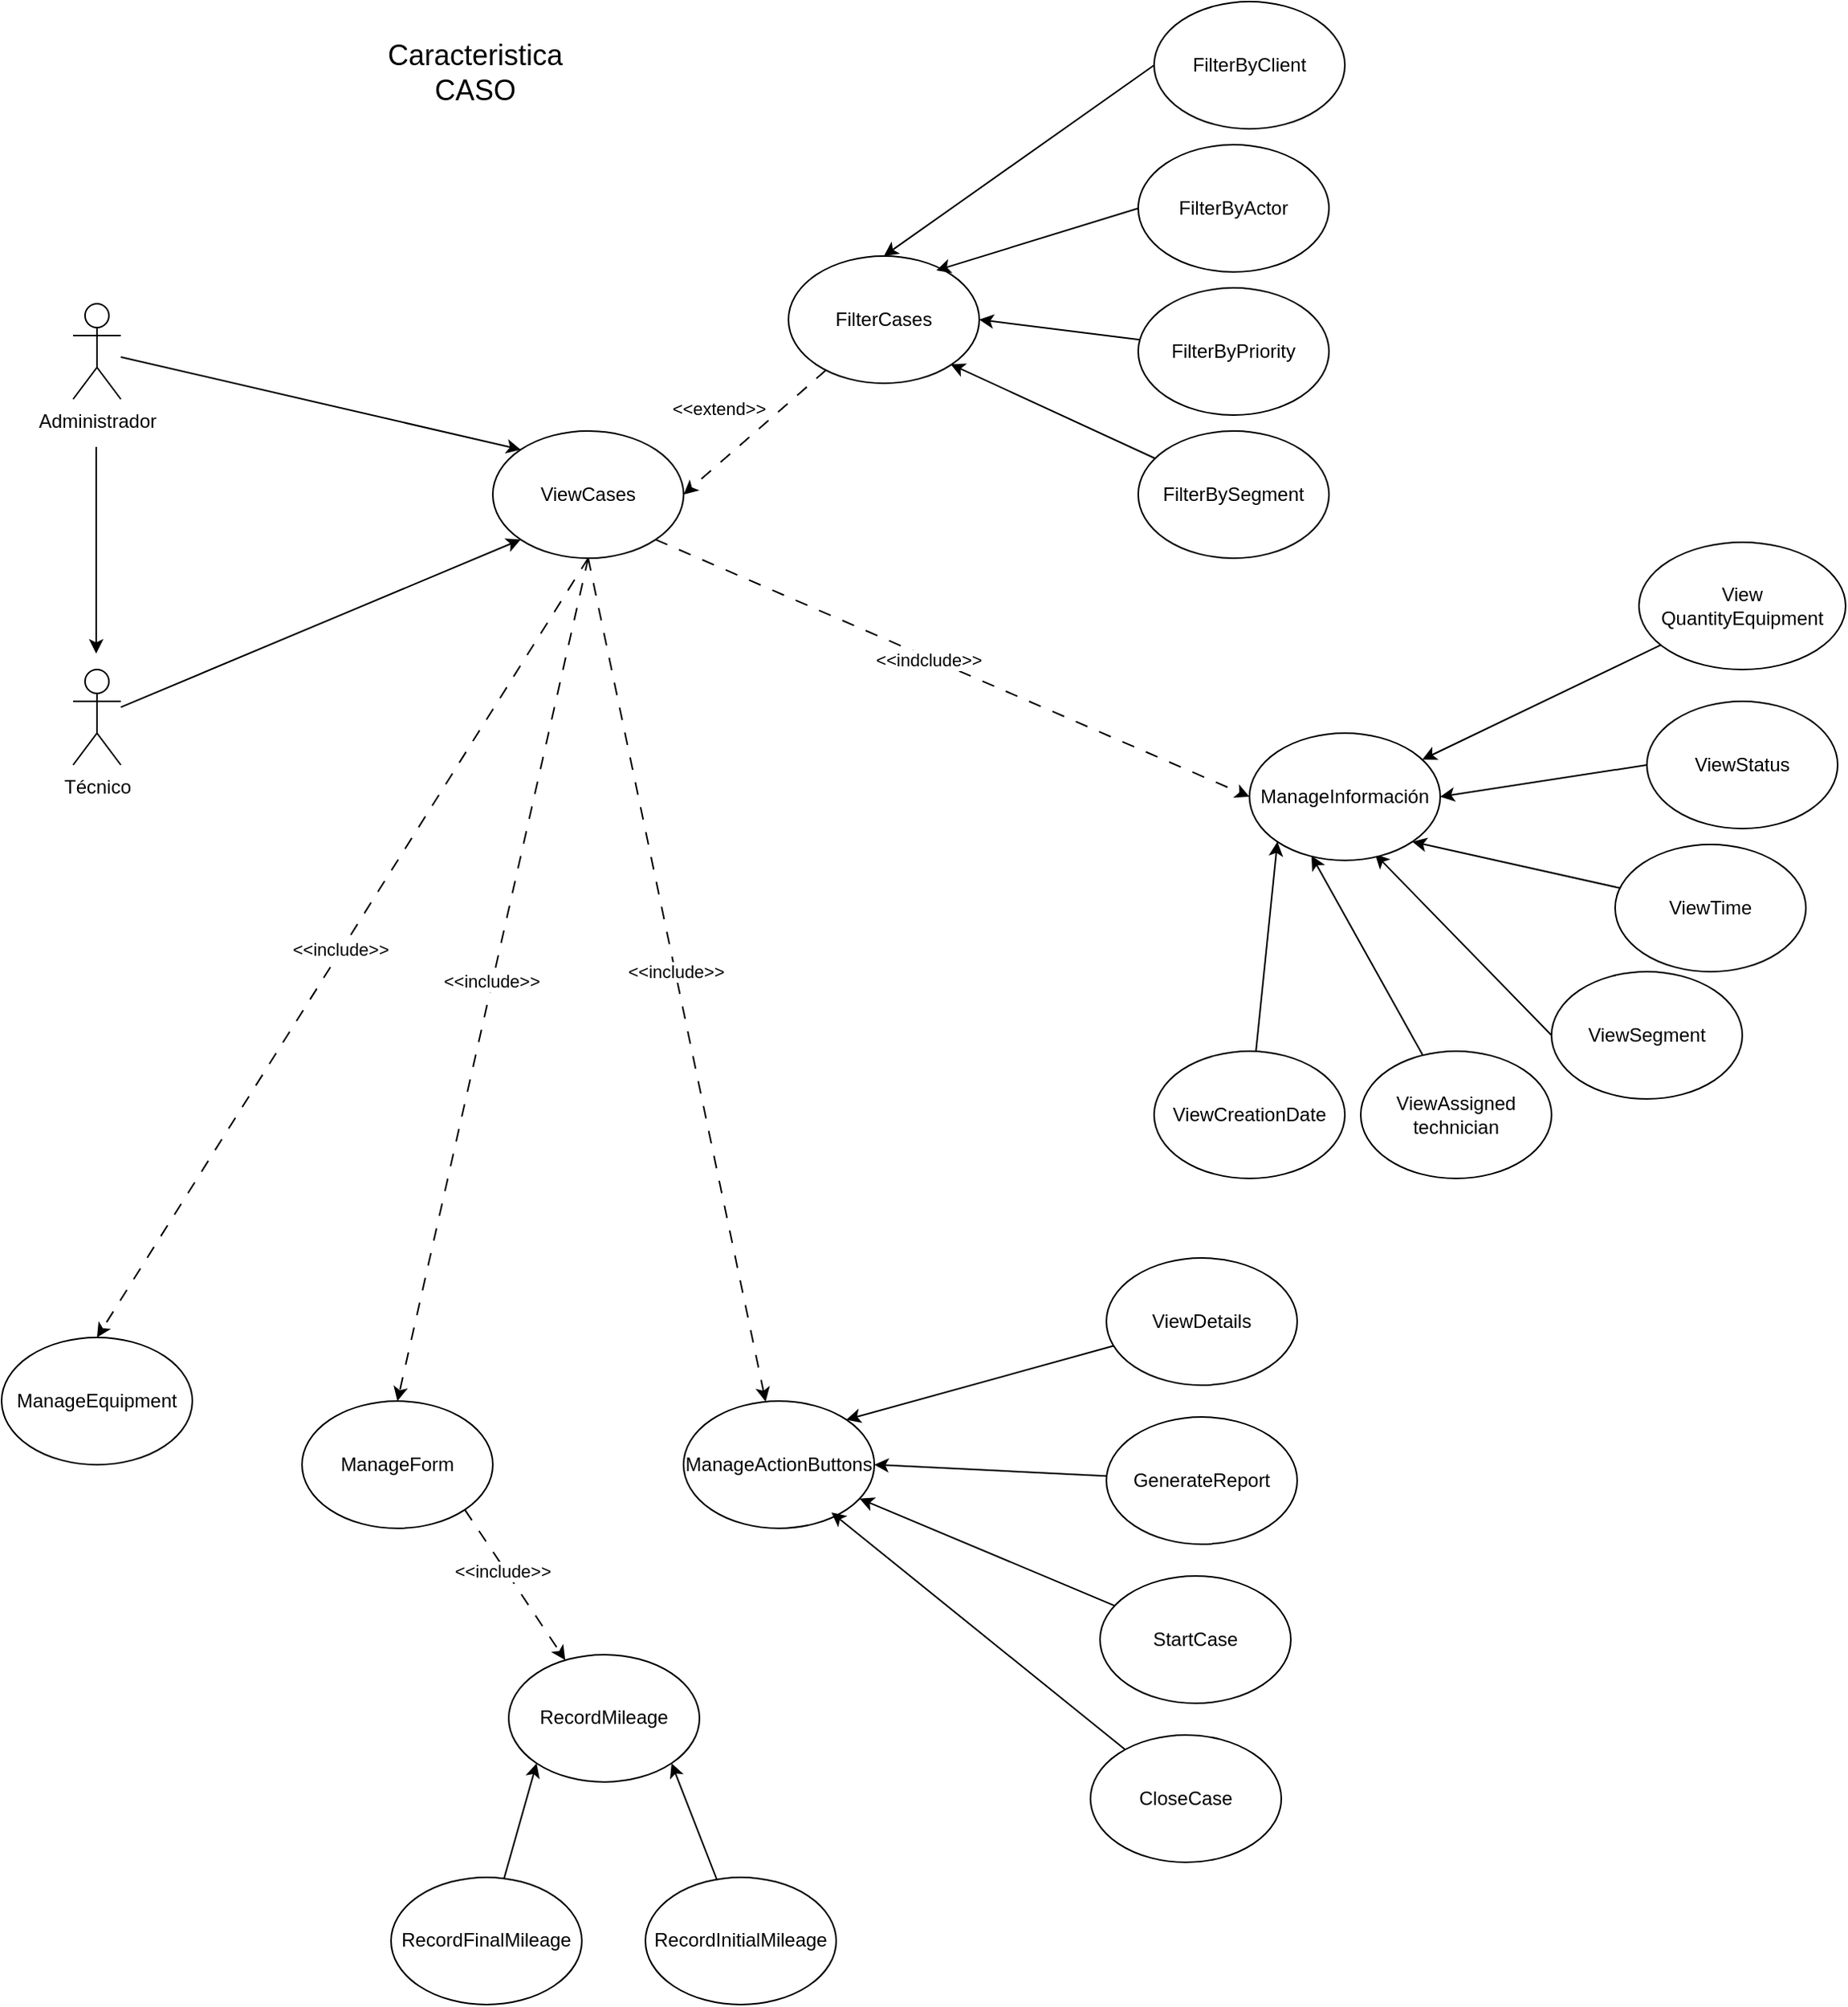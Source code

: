 <mxfile version="28.1.0">
  <diagram name="Página-1" id="58KHKjolmZH9Jl-Zs60m">
    <mxGraphModel dx="1426" dy="777" grid="1" gridSize="10" guides="1" tooltips="1" connect="1" arrows="1" fold="1" page="1" pageScale="1" pageWidth="827" pageHeight="1169" math="0" shadow="0">
      <root>
        <mxCell id="0" />
        <mxCell id="1" parent="0" />
        <mxCell id="pejVzQ1x4Z5_xWOsWl8--1" style="rounded=0;orthogonalLoop=1;jettySize=auto;html=1;entryX=0;entryY=1;entryDx=0;entryDy=0;" parent="1" source="pejVzQ1x4Z5_xWOsWl8--2" target="pejVzQ1x4Z5_xWOsWl8--5" edge="1">
          <mxGeometry relative="1" as="geometry" />
        </mxCell>
        <mxCell id="pejVzQ1x4Z5_xWOsWl8--2" value="Técnico" style="shape=umlActor;verticalLabelPosition=bottom;verticalAlign=top;html=1;outlineConnect=0;" parent="1" vertex="1">
          <mxGeometry x="170" y="480" width="30" height="60" as="geometry" />
        </mxCell>
        <mxCell id="pejVzQ1x4Z5_xWOsWl8--3" style="rounded=0;orthogonalLoop=1;jettySize=auto;html=1;entryX=0;entryY=0;entryDx=0;entryDy=0;" parent="1" source="pejVzQ1x4Z5_xWOsWl8--4" target="pejVzQ1x4Z5_xWOsWl8--5" edge="1">
          <mxGeometry relative="1" as="geometry" />
        </mxCell>
        <mxCell id="pejVzQ1x4Z5_xWOsWl8--4" value="Administrador" style="shape=umlActor;verticalLabelPosition=bottom;verticalAlign=top;html=1;outlineConnect=0;" parent="1" vertex="1">
          <mxGeometry x="170" y="250" width="30" height="60" as="geometry" />
        </mxCell>
        <mxCell id="VtQMLGaZWS-4TdvGDht8-14" style="rounded=0;orthogonalLoop=1;jettySize=auto;html=1;exitX=1;exitY=1;exitDx=0;exitDy=0;entryX=0;entryY=0.5;entryDx=0;entryDy=0;dashed=1;dashPattern=8 8;" parent="1" source="pejVzQ1x4Z5_xWOsWl8--5" target="a221Flo-CQe9ytXhki4E-28" edge="1">
          <mxGeometry relative="1" as="geometry" />
        </mxCell>
        <mxCell id="VtQMLGaZWS-4TdvGDht8-15" value="&amp;lt;&amp;lt;indclude&amp;gt;&amp;gt;" style="edgeLabel;html=1;align=center;verticalAlign=middle;resizable=0;points=[];" parent="VtQMLGaZWS-4TdvGDht8-14" vertex="1" connectable="0">
          <mxGeometry x="-0.08" y="-1" relative="1" as="geometry">
            <mxPoint as="offset" />
          </mxGeometry>
        </mxCell>
        <mxCell id="a221Flo-CQe9ytXhki4E-2" style="rounded=0;orthogonalLoop=1;jettySize=auto;html=1;exitX=0.5;exitY=1;exitDx=0;exitDy=0;dashed=1;dashPattern=8 8;" edge="1" parent="1" source="pejVzQ1x4Z5_xWOsWl8--5" target="a221Flo-CQe9ytXhki4E-1">
          <mxGeometry relative="1" as="geometry" />
        </mxCell>
        <mxCell id="a221Flo-CQe9ytXhki4E-3" value="&amp;lt;&amp;lt;include&amp;gt;&amp;gt;" style="edgeLabel;html=1;align=center;verticalAlign=middle;resizable=0;points=[];" vertex="1" connectable="0" parent="a221Flo-CQe9ytXhki4E-2">
          <mxGeometry x="-0.021" relative="1" as="geometry">
            <mxPoint as="offset" />
          </mxGeometry>
        </mxCell>
        <mxCell id="a221Flo-CQe9ytXhki4E-14" style="rounded=0;orthogonalLoop=1;jettySize=auto;html=1;exitX=0.5;exitY=1;exitDx=0;exitDy=0;entryX=0.5;entryY=0;entryDx=0;entryDy=0;dashed=1;dashPattern=8 8;" edge="1" parent="1" source="pejVzQ1x4Z5_xWOsWl8--5" target="a221Flo-CQe9ytXhki4E-13">
          <mxGeometry relative="1" as="geometry" />
        </mxCell>
        <mxCell id="a221Flo-CQe9ytXhki4E-15" value="&amp;lt;&amp;lt;include&amp;gt;&amp;gt;" style="edgeLabel;html=1;align=center;verticalAlign=middle;resizable=0;points=[];" vertex="1" connectable="0" parent="a221Flo-CQe9ytXhki4E-14">
          <mxGeometry x="0.004" y="-1" relative="1" as="geometry">
            <mxPoint as="offset" />
          </mxGeometry>
        </mxCell>
        <mxCell id="pejVzQ1x4Z5_xWOsWl8--5" value="ViewCases" style="ellipse;whiteSpace=wrap;html=1;" parent="1" vertex="1">
          <mxGeometry x="434" y="330" width="120" height="80" as="geometry" />
        </mxCell>
        <mxCell id="pejVzQ1x4Z5_xWOsWl8--6" value="" style="endArrow=none;html=1;rounded=0;startArrow=classic;startFill=1;endFill=0;" parent="1" edge="1">
          <mxGeometry width="50" height="50" relative="1" as="geometry">
            <mxPoint x="184.5" y="470" as="sourcePoint" />
            <mxPoint x="184.5" y="340" as="targetPoint" />
          </mxGeometry>
        </mxCell>
        <mxCell id="toCsDj9fuco49Wam5Kvl-1" value="&lt;font style=&quot;font-size: 18px;&quot;&gt;Caracteristica&lt;/font&gt;&lt;div&gt;&lt;font style=&quot;font-size: 18px;&quot;&gt;CASO&lt;/font&gt;&lt;/div&gt;" style="text;html=1;align=center;verticalAlign=middle;whiteSpace=wrap;rounded=0;" parent="1" vertex="1">
          <mxGeometry x="320" y="90" width="206" height="30" as="geometry" />
        </mxCell>
        <mxCell id="VtQMLGaZWS-4TdvGDht8-3" style="rounded=0;orthogonalLoop=1;jettySize=auto;html=1;entryX=1;entryY=0.5;entryDx=0;entryDy=0;dashed=1;dashPattern=8 8;" parent="1" source="VtQMLGaZWS-4TdvGDht8-2" target="pejVzQ1x4Z5_xWOsWl8--5" edge="1">
          <mxGeometry relative="1" as="geometry" />
        </mxCell>
        <mxCell id="VtQMLGaZWS-4TdvGDht8-4" value="&amp;lt;&amp;lt;extend&amp;gt;&amp;gt;" style="edgeLabel;html=1;align=center;verticalAlign=middle;resizable=0;points=[];" parent="VtQMLGaZWS-4TdvGDht8-3" vertex="1" connectable="0">
          <mxGeometry x="-0.04" y="1" relative="1" as="geometry">
            <mxPoint x="-26" y="-14" as="offset" />
          </mxGeometry>
        </mxCell>
        <mxCell id="VtQMLGaZWS-4TdvGDht8-2" value="FilterCases" style="ellipse;whiteSpace=wrap;html=1;" parent="1" vertex="1">
          <mxGeometry x="620" y="220" width="120" height="80" as="geometry" />
        </mxCell>
        <mxCell id="VtQMLGaZWS-4TdvGDht8-6" style="rounded=0;orthogonalLoop=1;jettySize=auto;html=1;entryX=0.5;entryY=0;entryDx=0;entryDy=0;exitX=0;exitY=0.5;exitDx=0;exitDy=0;" parent="1" source="VtQMLGaZWS-4TdvGDht8-5" target="VtQMLGaZWS-4TdvGDht8-2" edge="1">
          <mxGeometry relative="1" as="geometry" />
        </mxCell>
        <mxCell id="VtQMLGaZWS-4TdvGDht8-5" value="FilterByClient" style="ellipse;whiteSpace=wrap;html=1;" parent="1" vertex="1">
          <mxGeometry x="850" y="60" width="120" height="80" as="geometry" />
        </mxCell>
        <mxCell id="VtQMLGaZWS-4TdvGDht8-10" style="rounded=0;orthogonalLoop=1;jettySize=auto;html=1;entryX=0.775;entryY=0.113;entryDx=0;entryDy=0;exitX=0;exitY=0.5;exitDx=0;exitDy=0;entryPerimeter=0;" parent="1" source="VtQMLGaZWS-4TdvGDht8-7" target="VtQMLGaZWS-4TdvGDht8-2" edge="1">
          <mxGeometry relative="1" as="geometry" />
        </mxCell>
        <mxCell id="VtQMLGaZWS-4TdvGDht8-7" value="FilterByActor" style="ellipse;whiteSpace=wrap;html=1;" parent="1" vertex="1">
          <mxGeometry x="840" y="150" width="120" height="80" as="geometry" />
        </mxCell>
        <mxCell id="VtQMLGaZWS-4TdvGDht8-11" style="rounded=0;orthogonalLoop=1;jettySize=auto;html=1;entryX=1;entryY=0.5;entryDx=0;entryDy=0;" parent="1" source="VtQMLGaZWS-4TdvGDht8-8" target="VtQMLGaZWS-4TdvGDht8-2" edge="1">
          <mxGeometry relative="1" as="geometry" />
        </mxCell>
        <mxCell id="VtQMLGaZWS-4TdvGDht8-8" value="FilterByPriority" style="ellipse;whiteSpace=wrap;html=1;" parent="1" vertex="1">
          <mxGeometry x="840" y="240" width="120" height="80" as="geometry" />
        </mxCell>
        <mxCell id="VtQMLGaZWS-4TdvGDht8-12" style="rounded=0;orthogonalLoop=1;jettySize=auto;html=1;" parent="1" source="VtQMLGaZWS-4TdvGDht8-9" edge="1">
          <mxGeometry relative="1" as="geometry">
            <mxPoint x="722" y="288" as="targetPoint" />
          </mxGeometry>
        </mxCell>
        <mxCell id="VtQMLGaZWS-4TdvGDht8-9" value="FilterBySegment" style="ellipse;whiteSpace=wrap;html=1;" parent="1" vertex="1">
          <mxGeometry x="840" y="330" width="120" height="80" as="geometry" />
        </mxCell>
        <mxCell id="VtQMLGaZWS-4TdvGDht8-17" style="rounded=0;orthogonalLoop=1;jettySize=auto;html=1;exitX=0;exitY=0.5;exitDx=0;exitDy=0;entryX=1;entryY=0.5;entryDx=0;entryDy=0;" parent="1" source="VtQMLGaZWS-4TdvGDht8-16" target="a221Flo-CQe9ytXhki4E-28" edge="1">
          <mxGeometry relative="1" as="geometry">
            <mxPoint x="1282.426" y="596.716" as="targetPoint" />
          </mxGeometry>
        </mxCell>
        <mxCell id="VtQMLGaZWS-4TdvGDht8-16" value="ViewStatus" style="ellipse;whiteSpace=wrap;html=1;" parent="1" vertex="1">
          <mxGeometry x="1160" y="500" width="120" height="80" as="geometry" />
        </mxCell>
        <mxCell id="VtQMLGaZWS-4TdvGDht8-18" style="rounded=0;orthogonalLoop=1;jettySize=auto;html=1;exitX=0;exitY=0.5;exitDx=0;exitDy=0;entryX=0.658;entryY=0.95;entryDx=0;entryDy=0;entryPerimeter=0;" parent="1" source="VtQMLGaZWS-4TdvGDht8-19" target="a221Flo-CQe9ytXhki4E-28" edge="1">
          <mxGeometry relative="1" as="geometry">
            <mxPoint x="1297" y="615" as="targetPoint" />
          </mxGeometry>
        </mxCell>
        <mxCell id="VtQMLGaZWS-4TdvGDht8-19" value="ViewSegment" style="ellipse;whiteSpace=wrap;html=1;" parent="1" vertex="1">
          <mxGeometry x="1100" y="670" width="120" height="80" as="geometry" />
        </mxCell>
        <mxCell id="VtQMLGaZWS-4TdvGDht8-21" style="rounded=0;orthogonalLoop=1;jettySize=auto;html=1;entryX=1;entryY=1;entryDx=0;entryDy=0;" parent="1" source="VtQMLGaZWS-4TdvGDht8-20" target="a221Flo-CQe9ytXhki4E-28" edge="1">
          <mxGeometry relative="1" as="geometry">
            <mxPoint x="1296" y="642" as="targetPoint" />
          </mxGeometry>
        </mxCell>
        <mxCell id="VtQMLGaZWS-4TdvGDht8-20" value="ViewTime" style="ellipse;whiteSpace=wrap;html=1;" parent="1" vertex="1">
          <mxGeometry x="1140" y="590" width="120" height="80" as="geometry" />
        </mxCell>
        <mxCell id="VtQMLGaZWS-4TdvGDht8-23" style="rounded=0;orthogonalLoop=1;jettySize=auto;html=1;" parent="1" source="VtQMLGaZWS-4TdvGDht8-24" target="a221Flo-CQe9ytXhki4E-28" edge="1">
          <mxGeometry relative="1" as="geometry">
            <mxPoint x="1022.426" y="583.284" as="targetPoint" />
          </mxGeometry>
        </mxCell>
        <mxCell id="VtQMLGaZWS-4TdvGDht8-24" value="View&lt;div&gt;QuantityEquipment&lt;/div&gt;" style="ellipse;whiteSpace=wrap;html=1;" parent="1" vertex="1">
          <mxGeometry x="1155" y="400" width="130" height="80" as="geometry" />
        </mxCell>
        <mxCell id="a221Flo-CQe9ytXhki4E-1" value="ManageActionButtons" style="ellipse;whiteSpace=wrap;html=1;" vertex="1" parent="1">
          <mxGeometry x="554" y="940" width="120" height="80" as="geometry" />
        </mxCell>
        <mxCell id="a221Flo-CQe9ytXhki4E-5" style="rounded=0;orthogonalLoop=1;jettySize=auto;html=1;entryX=1;entryY=0;entryDx=0;entryDy=0;" edge="1" parent="1" source="a221Flo-CQe9ytXhki4E-4" target="a221Flo-CQe9ytXhki4E-1">
          <mxGeometry relative="1" as="geometry" />
        </mxCell>
        <mxCell id="a221Flo-CQe9ytXhki4E-4" value="ViewDetails" style="ellipse;whiteSpace=wrap;html=1;" vertex="1" parent="1">
          <mxGeometry x="820" y="850" width="120" height="80" as="geometry" />
        </mxCell>
        <mxCell id="a221Flo-CQe9ytXhki4E-6" style="rounded=0;orthogonalLoop=1;jettySize=auto;html=1;entryX=1;entryY=0.5;entryDx=0;entryDy=0;" edge="1" parent="1" source="a221Flo-CQe9ytXhki4E-7" target="a221Flo-CQe9ytXhki4E-1">
          <mxGeometry relative="1" as="geometry">
            <mxPoint x="656" y="1052" as="targetPoint" />
          </mxGeometry>
        </mxCell>
        <mxCell id="a221Flo-CQe9ytXhki4E-7" value="GenerateReport" style="ellipse;whiteSpace=wrap;html=1;" vertex="1" parent="1">
          <mxGeometry x="820" y="950" width="120" height="80" as="geometry" />
        </mxCell>
        <mxCell id="a221Flo-CQe9ytXhki4E-9" style="rounded=0;orthogonalLoop=1;jettySize=auto;html=1;" edge="1" parent="1" source="a221Flo-CQe9ytXhki4E-10" target="a221Flo-CQe9ytXhki4E-1">
          <mxGeometry relative="1" as="geometry">
            <mxPoint x="670" y="1050" as="targetPoint" />
          </mxGeometry>
        </mxCell>
        <mxCell id="a221Flo-CQe9ytXhki4E-10" value="StartCase" style="ellipse;whiteSpace=wrap;html=1;" vertex="1" parent="1">
          <mxGeometry x="816" y="1050" width="120" height="80" as="geometry" />
        </mxCell>
        <mxCell id="a221Flo-CQe9ytXhki4E-11" style="rounded=0;orthogonalLoop=1;jettySize=auto;html=1;entryX=0.775;entryY=0.875;entryDx=0;entryDy=0;entryPerimeter=0;" edge="1" parent="1" source="a221Flo-CQe9ytXhki4E-12" target="a221Flo-CQe9ytXhki4E-1">
          <mxGeometry relative="1" as="geometry">
            <mxPoint x="1010" y="1100" as="targetPoint" />
          </mxGeometry>
        </mxCell>
        <mxCell id="a221Flo-CQe9ytXhki4E-12" value="CloseCase" style="ellipse;whiteSpace=wrap;html=1;" vertex="1" parent="1">
          <mxGeometry x="810" y="1150" width="120" height="80" as="geometry" />
        </mxCell>
        <mxCell id="a221Flo-CQe9ytXhki4E-42" style="rounded=0;orthogonalLoop=1;jettySize=auto;html=1;exitX=1;exitY=1;exitDx=0;exitDy=0;dashed=1;dashPattern=8 8;" edge="1" parent="1" source="a221Flo-CQe9ytXhki4E-13" target="a221Flo-CQe9ytXhki4E-16">
          <mxGeometry relative="1" as="geometry" />
        </mxCell>
        <mxCell id="a221Flo-CQe9ytXhki4E-43" value="&amp;lt;&amp;lt;include&amp;gt;&amp;gt;" style="edgeLabel;html=1;align=center;verticalAlign=middle;resizable=0;points=[];" vertex="1" connectable="0" parent="a221Flo-CQe9ytXhki4E-42">
          <mxGeometry x="-0.204" y="-2" relative="1" as="geometry">
            <mxPoint as="offset" />
          </mxGeometry>
        </mxCell>
        <mxCell id="a221Flo-CQe9ytXhki4E-13" value="ManageForm" style="ellipse;whiteSpace=wrap;html=1;" vertex="1" parent="1">
          <mxGeometry x="314" y="940" width="120" height="80" as="geometry" />
        </mxCell>
        <mxCell id="a221Flo-CQe9ytXhki4E-16" value="RecordMileage" style="ellipse;whiteSpace=wrap;html=1;" vertex="1" parent="1">
          <mxGeometry x="444" y="1099.46" width="120" height="80" as="geometry" />
        </mxCell>
        <mxCell id="a221Flo-CQe9ytXhki4E-22" style="rounded=0;orthogonalLoop=1;jettySize=auto;html=1;entryX=1;entryY=1;entryDx=0;entryDy=0;" edge="1" parent="1" source="a221Flo-CQe9ytXhki4E-20" target="a221Flo-CQe9ytXhki4E-16">
          <mxGeometry relative="1" as="geometry" />
        </mxCell>
        <mxCell id="a221Flo-CQe9ytXhki4E-20" value="RecordInitialMileage" style="ellipse;whiteSpace=wrap;html=1;" vertex="1" parent="1">
          <mxGeometry x="530" y="1239.46" width="120" height="80" as="geometry" />
        </mxCell>
        <mxCell id="a221Flo-CQe9ytXhki4E-24" style="rounded=0;orthogonalLoop=1;jettySize=auto;html=1;entryX=0;entryY=1;entryDx=0;entryDy=0;" edge="1" parent="1" source="a221Flo-CQe9ytXhki4E-23" target="a221Flo-CQe9ytXhki4E-16">
          <mxGeometry relative="1" as="geometry" />
        </mxCell>
        <mxCell id="a221Flo-CQe9ytXhki4E-23" value="RecordFinalMileage" style="ellipse;whiteSpace=wrap;html=1;" vertex="1" parent="1">
          <mxGeometry x="370" y="1239.46" width="120" height="80" as="geometry" />
        </mxCell>
        <mxCell id="a221Flo-CQe9ytXhki4E-25" value="ManageEquipment" style="ellipse;whiteSpace=wrap;html=1;" vertex="1" parent="1">
          <mxGeometry x="125" y="900" width="120" height="80" as="geometry" />
        </mxCell>
        <mxCell id="a221Flo-CQe9ytXhki4E-26" style="rounded=0;orthogonalLoop=1;jettySize=auto;html=1;exitX=0.5;exitY=1;exitDx=0;exitDy=0;entryX=0.5;entryY=0;entryDx=0;entryDy=0;dashed=1;dashPattern=8 8;" edge="1" parent="1" source="pejVzQ1x4Z5_xWOsWl8--5" target="a221Flo-CQe9ytXhki4E-25">
          <mxGeometry relative="1" as="geometry">
            <mxPoint x="570" y="840" as="sourcePoint" />
            <mxPoint x="450" y="1370" as="targetPoint" />
          </mxGeometry>
        </mxCell>
        <mxCell id="a221Flo-CQe9ytXhki4E-27" value="&amp;lt;&amp;lt;include&amp;gt;&amp;gt;" style="edgeLabel;html=1;align=center;verticalAlign=middle;resizable=0;points=[];" vertex="1" connectable="0" parent="a221Flo-CQe9ytXhki4E-26">
          <mxGeometry x="0.004" y="-1" relative="1" as="geometry">
            <mxPoint as="offset" />
          </mxGeometry>
        </mxCell>
        <mxCell id="a221Flo-CQe9ytXhki4E-28" value="ManageInformación" style="ellipse;whiteSpace=wrap;html=1;" vertex="1" parent="1">
          <mxGeometry x="910" y="520" width="120" height="80" as="geometry" />
        </mxCell>
        <mxCell id="a221Flo-CQe9ytXhki4E-38" style="rounded=0;orthogonalLoop=1;jettySize=auto;html=1;entryX=0.325;entryY=0.963;entryDx=0;entryDy=0;entryPerimeter=0;" edge="1" parent="1" source="a221Flo-CQe9ytXhki4E-32" target="a221Flo-CQe9ytXhki4E-28">
          <mxGeometry relative="1" as="geometry" />
        </mxCell>
        <mxCell id="a221Flo-CQe9ytXhki4E-32" value="ViewAssigned technician" style="ellipse;whiteSpace=wrap;html=1;" vertex="1" parent="1">
          <mxGeometry x="980" y="720" width="120" height="80" as="geometry" />
        </mxCell>
        <mxCell id="a221Flo-CQe9ytXhki4E-40" style="rounded=0;orthogonalLoop=1;jettySize=auto;html=1;entryX=0;entryY=1;entryDx=0;entryDy=0;" edge="1" parent="1" source="a221Flo-CQe9ytXhki4E-41" target="a221Flo-CQe9ytXhki4E-28">
          <mxGeometry relative="1" as="geometry">
            <mxPoint x="900" y="664" as="targetPoint" />
          </mxGeometry>
        </mxCell>
        <mxCell id="a221Flo-CQe9ytXhki4E-41" value="ViewC&lt;span style=&quot;text-align: left;&quot;&gt;reationDate&lt;/span&gt;" style="ellipse;whiteSpace=wrap;html=1;" vertex="1" parent="1">
          <mxGeometry x="850" y="720" width="120" height="80" as="geometry" />
        </mxCell>
      </root>
    </mxGraphModel>
  </diagram>
</mxfile>
